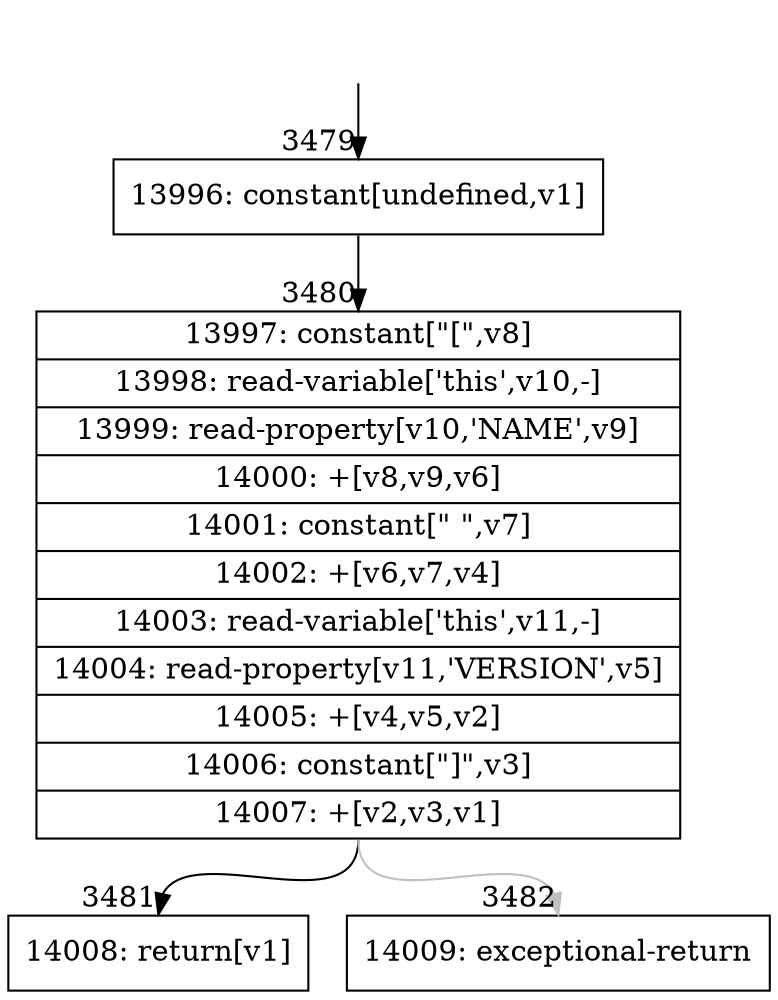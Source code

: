 digraph {
rankdir="TD"
BB_entry259[shape=none,label=""];
BB_entry259 -> BB3479 [tailport=s, headport=n, headlabel="    3479"]
BB3479 [shape=record label="{13996: constant[undefined,v1]}" ] 
BB3479 -> BB3480 [tailport=s, headport=n, headlabel="      3480"]
BB3480 [shape=record label="{13997: constant[\"[\",v8]|13998: read-variable['this',v10,-]|13999: read-property[v10,'NAME',v9]|14000: +[v8,v9,v6]|14001: constant[\" \",v7]|14002: +[v6,v7,v4]|14003: read-variable['this',v11,-]|14004: read-property[v11,'VERSION',v5]|14005: +[v4,v5,v2]|14006: constant[\"]\",v3]|14007: +[v2,v3,v1]}" ] 
BB3480 -> BB3481 [tailport=s, headport=n, headlabel="      3481"]
BB3480 -> BB3482 [tailport=s, headport=n, color=gray, headlabel="      3482"]
BB3481 [shape=record label="{14008: return[v1]}" ] 
BB3482 [shape=record label="{14009: exceptional-return}" ] 
//#$~ 2288
}
